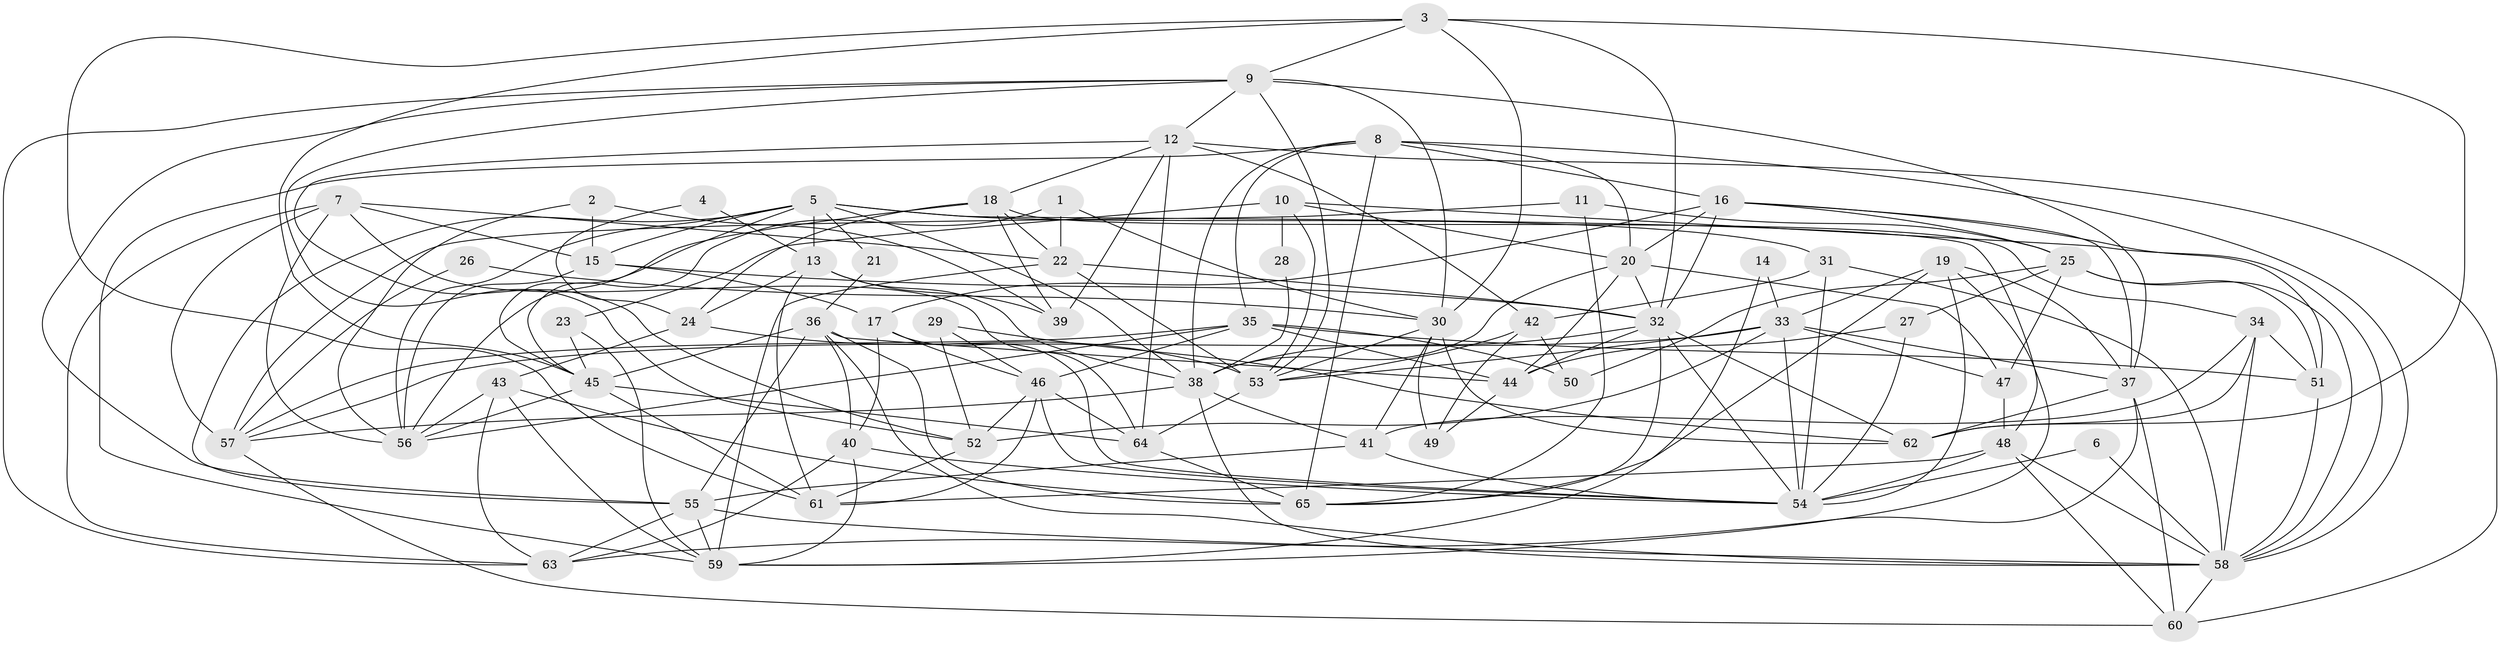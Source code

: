// original degree distribution, {6: 0.10077519379844961, 4: 0.3023255813953488, 3: 0.2248062015503876, 2: 0.14728682170542637, 7: 0.015503875968992248, 5: 0.1937984496124031, 10: 0.007751937984496124, 8: 0.007751937984496124}
// Generated by graph-tools (version 1.1) at 2025/50/03/09/25 03:50:06]
// undirected, 65 vertices, 186 edges
graph export_dot {
graph [start="1"]
  node [color=gray90,style=filled];
  1;
  2;
  3;
  4;
  5;
  6;
  7;
  8;
  9;
  10;
  11;
  12;
  13;
  14;
  15;
  16;
  17;
  18;
  19;
  20;
  21;
  22;
  23;
  24;
  25;
  26;
  27;
  28;
  29;
  30;
  31;
  32;
  33;
  34;
  35;
  36;
  37;
  38;
  39;
  40;
  41;
  42;
  43;
  44;
  45;
  46;
  47;
  48;
  49;
  50;
  51;
  52;
  53;
  54;
  55;
  56;
  57;
  58;
  59;
  60;
  61;
  62;
  63;
  64;
  65;
  1 -- 22 [weight=1.0];
  1 -- 30 [weight=1.0];
  1 -- 45 [weight=1.0];
  2 -- 15 [weight=1.0];
  2 -- 39 [weight=1.0];
  2 -- 56 [weight=1.0];
  3 -- 9 [weight=1.0];
  3 -- 30 [weight=1.0];
  3 -- 32 [weight=1.0];
  3 -- 45 [weight=1.0];
  3 -- 61 [weight=1.0];
  3 -- 62 [weight=1.0];
  4 -- 13 [weight=1.0];
  4 -- 24 [weight=1.0];
  5 -- 13 [weight=1.0];
  5 -- 15 [weight=1.0];
  5 -- 21 [weight=1.0];
  5 -- 31 [weight=1.0];
  5 -- 38 [weight=1.0];
  5 -- 45 [weight=1.0];
  5 -- 48 [weight=1.0];
  5 -- 55 [weight=1.0];
  5 -- 56 [weight=1.0];
  6 -- 54 [weight=1.0];
  6 -- 58 [weight=1.0];
  7 -- 15 [weight=1.0];
  7 -- 22 [weight=1.0];
  7 -- 56 [weight=1.0];
  7 -- 57 [weight=1.0];
  7 -- 63 [weight=1.0];
  7 -- 64 [weight=1.0];
  8 -- 16 [weight=1.0];
  8 -- 20 [weight=1.0];
  8 -- 35 [weight=1.0];
  8 -- 38 [weight=1.0];
  8 -- 58 [weight=1.0];
  8 -- 59 [weight=1.0];
  8 -- 65 [weight=1.0];
  9 -- 12 [weight=1.0];
  9 -- 30 [weight=1.0];
  9 -- 37 [weight=1.0];
  9 -- 52 [weight=1.0];
  9 -- 53 [weight=1.0];
  9 -- 55 [weight=1.0];
  9 -- 63 [weight=1.0];
  10 -- 20 [weight=1.0];
  10 -- 23 [weight=1.0];
  10 -- 28 [weight=1.0];
  10 -- 53 [weight=1.0];
  10 -- 58 [weight=1.0];
  11 -- 25 [weight=1.0];
  11 -- 57 [weight=1.0];
  11 -- 65 [weight=1.0];
  12 -- 18 [weight=1.0];
  12 -- 39 [weight=1.0];
  12 -- 42 [weight=1.0];
  12 -- 52 [weight=1.0];
  12 -- 60 [weight=1.0];
  12 -- 64 [weight=1.0];
  13 -- 24 [weight=1.0];
  13 -- 38 [weight=1.0];
  13 -- 39 [weight=1.0];
  13 -- 61 [weight=1.0];
  14 -- 33 [weight=1.0];
  14 -- 59 [weight=1.0];
  15 -- 17 [weight=1.0];
  15 -- 32 [weight=1.0];
  15 -- 56 [weight=1.0];
  16 -- 17 [weight=1.0];
  16 -- 20 [weight=1.0];
  16 -- 25 [weight=1.0];
  16 -- 32 [weight=1.0];
  16 -- 37 [weight=1.0];
  16 -- 51 [weight=1.0];
  17 -- 40 [weight=1.0];
  17 -- 46 [weight=1.0];
  17 -- 54 [weight=1.0];
  18 -- 22 [weight=1.0];
  18 -- 24 [weight=1.0];
  18 -- 34 [weight=1.0];
  18 -- 39 [weight=1.0];
  18 -- 56 [weight=1.0];
  19 -- 33 [weight=1.0];
  19 -- 37 [weight=1.0];
  19 -- 54 [weight=1.0];
  19 -- 59 [weight=1.0];
  19 -- 65 [weight=1.0];
  20 -- 32 [weight=1.0];
  20 -- 38 [weight=1.0];
  20 -- 44 [weight=1.0];
  20 -- 47 [weight=1.0];
  21 -- 36 [weight=1.0];
  22 -- 32 [weight=1.0];
  22 -- 53 [weight=1.0];
  22 -- 59 [weight=1.0];
  23 -- 45 [weight=1.0];
  23 -- 59 [weight=1.0];
  24 -- 43 [weight=1.0];
  24 -- 53 [weight=1.0];
  25 -- 27 [weight=1.0];
  25 -- 47 [weight=1.0];
  25 -- 50 [weight=1.0];
  25 -- 51 [weight=1.0];
  25 -- 58 [weight=1.0];
  26 -- 30 [weight=1.0];
  26 -- 57 [weight=1.0];
  27 -- 44 [weight=1.0];
  27 -- 54 [weight=1.0];
  28 -- 38 [weight=1.0];
  29 -- 46 [weight=1.0];
  29 -- 52 [weight=1.0];
  29 -- 62 [weight=1.0];
  30 -- 41 [weight=1.0];
  30 -- 49 [weight=1.0];
  30 -- 53 [weight=1.0];
  30 -- 62 [weight=1.0];
  31 -- 42 [weight=1.0];
  31 -- 54 [weight=1.0];
  31 -- 58 [weight=1.0];
  32 -- 38 [weight=1.0];
  32 -- 44 [weight=1.0];
  32 -- 54 [weight=1.0];
  32 -- 62 [weight=1.0];
  32 -- 65 [weight=1.0];
  33 -- 37 [weight=1.0];
  33 -- 47 [weight=1.0];
  33 -- 52 [weight=1.0];
  33 -- 53 [weight=1.0];
  33 -- 54 [weight=1.0];
  33 -- 57 [weight=1.0];
  34 -- 41 [weight=1.0];
  34 -- 51 [weight=1.0];
  34 -- 58 [weight=1.0];
  34 -- 62 [weight=1.0];
  35 -- 44 [weight=1.0];
  35 -- 46 [weight=1.0];
  35 -- 50 [weight=1.0];
  35 -- 51 [weight=1.0];
  35 -- 56 [weight=1.0];
  35 -- 57 [weight=1.0];
  36 -- 40 [weight=1.0];
  36 -- 44 [weight=1.0];
  36 -- 45 [weight=1.0];
  36 -- 55 [weight=1.0];
  36 -- 58 [weight=1.0];
  36 -- 65 [weight=1.0];
  37 -- 60 [weight=1.0];
  37 -- 62 [weight=1.0];
  37 -- 63 [weight=1.0];
  38 -- 41 [weight=1.0];
  38 -- 57 [weight=1.0];
  38 -- 58 [weight=1.0];
  40 -- 54 [weight=1.0];
  40 -- 59 [weight=1.0];
  40 -- 63 [weight=1.0];
  41 -- 54 [weight=1.0];
  41 -- 55 [weight=1.0];
  42 -- 49 [weight=1.0];
  42 -- 50 [weight=1.0];
  42 -- 53 [weight=1.0];
  43 -- 56 [weight=1.0];
  43 -- 59 [weight=1.0];
  43 -- 63 [weight=1.0];
  43 -- 65 [weight=1.0];
  44 -- 49 [weight=1.0];
  45 -- 56 [weight=1.0];
  45 -- 61 [weight=1.0];
  45 -- 64 [weight=1.0];
  46 -- 52 [weight=1.0];
  46 -- 54 [weight=1.0];
  46 -- 61 [weight=1.0];
  46 -- 64 [weight=1.0];
  47 -- 48 [weight=1.0];
  48 -- 54 [weight=1.0];
  48 -- 58 [weight=1.0];
  48 -- 60 [weight=1.0];
  48 -- 61 [weight=1.0];
  51 -- 58 [weight=1.0];
  52 -- 61 [weight=1.0];
  53 -- 64 [weight=1.0];
  55 -- 58 [weight=1.0];
  55 -- 59 [weight=1.0];
  55 -- 63 [weight=1.0];
  57 -- 60 [weight=1.0];
  58 -- 60 [weight=1.0];
  64 -- 65 [weight=1.0];
}
